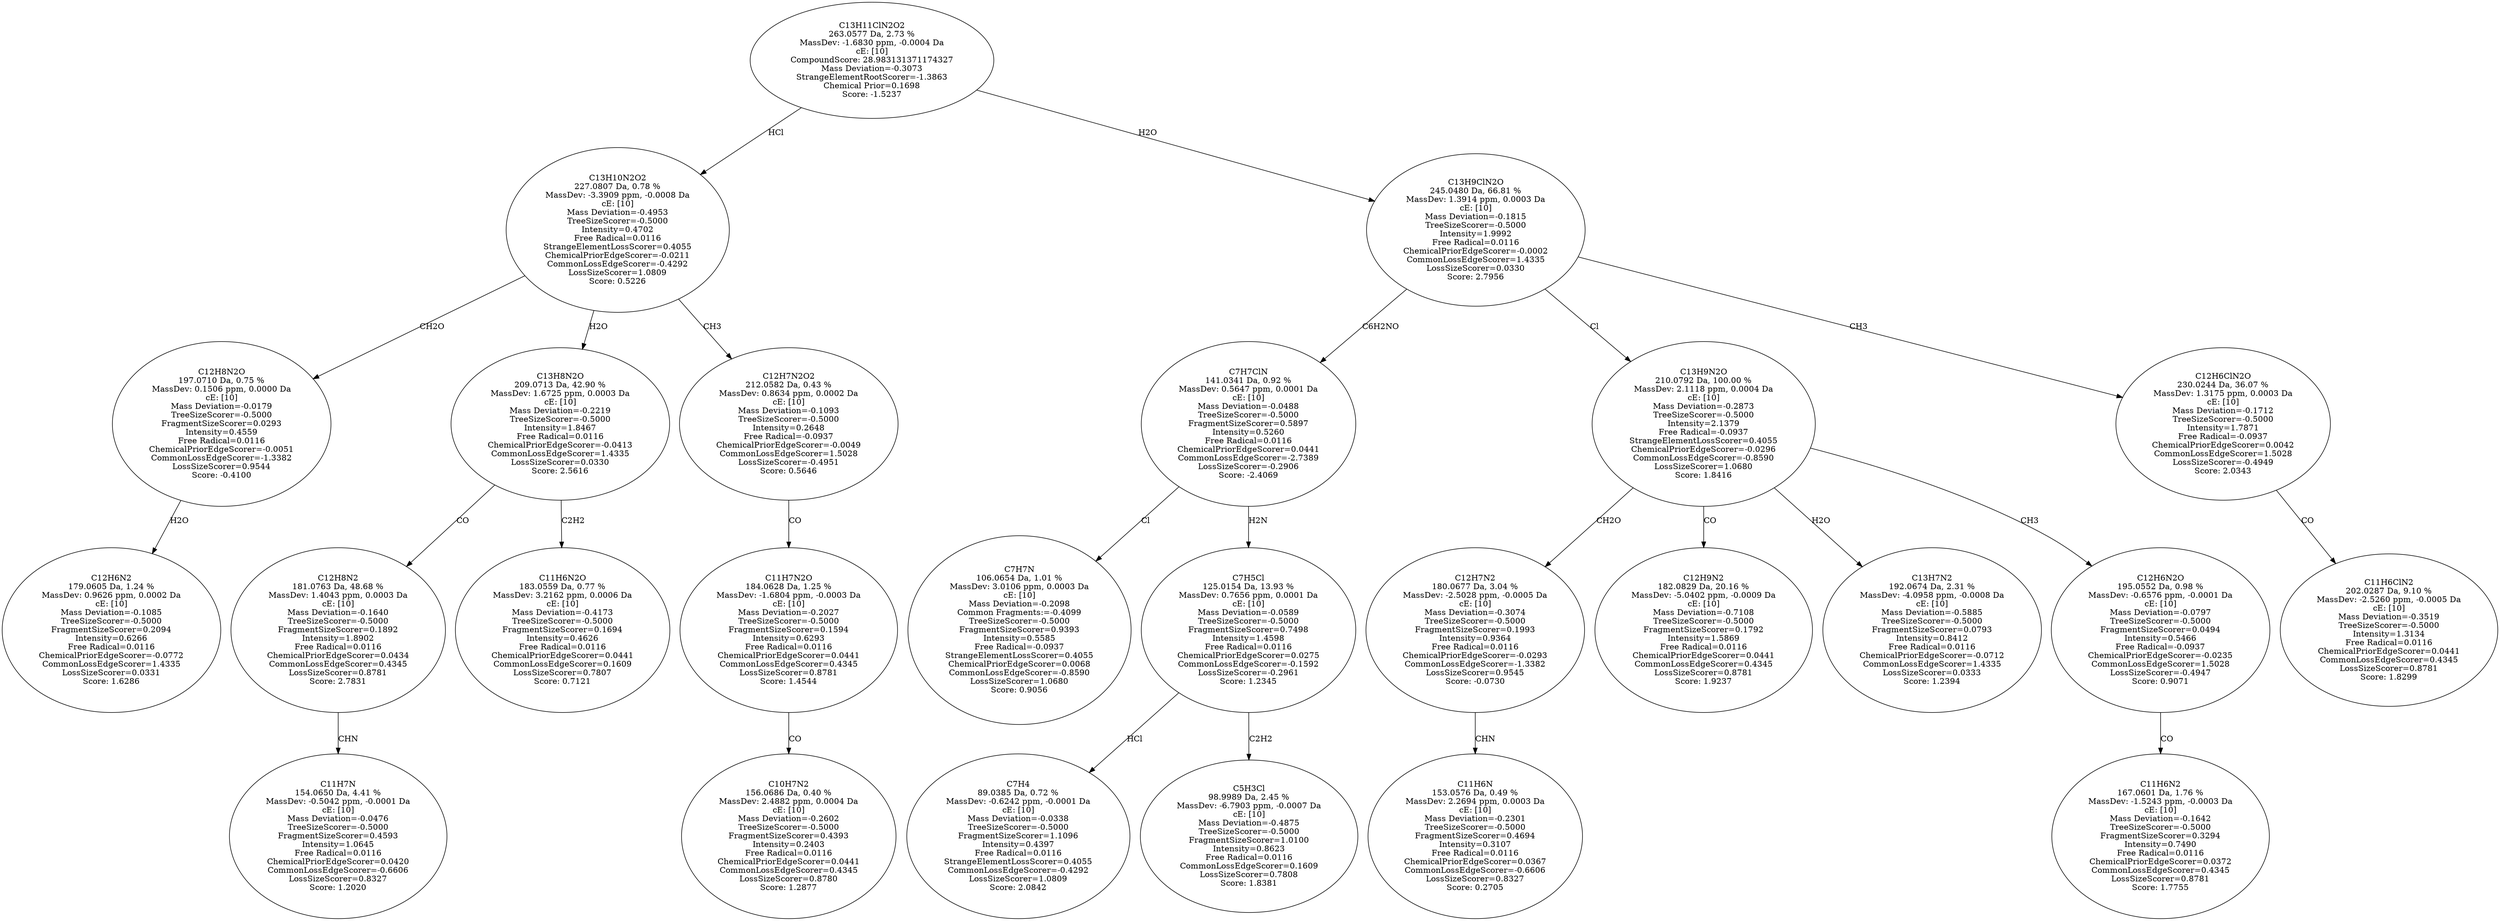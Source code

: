 strict digraph {
v1 [label="C12H6N2\n179.0605 Da, 1.24 %\nMassDev: 0.9626 ppm, 0.0002 Da\ncE: [10]\nMass Deviation=-0.1085\nTreeSizeScorer=-0.5000\nFragmentSizeScorer=0.2094\nIntensity=0.6266\nFree Radical=0.0116\nChemicalPriorEdgeScorer=-0.0772\nCommonLossEdgeScorer=1.4335\nLossSizeScorer=0.0331\nScore: 1.6286"];
v2 [label="C12H8N2O\n197.0710 Da, 0.75 %\nMassDev: 0.1506 ppm, 0.0000 Da\ncE: [10]\nMass Deviation=-0.0179\nTreeSizeScorer=-0.5000\nFragmentSizeScorer=0.0293\nIntensity=0.4559\nFree Radical=0.0116\nChemicalPriorEdgeScorer=-0.0051\nCommonLossEdgeScorer=-1.3382\nLossSizeScorer=0.9544\nScore: -0.4100"];
v3 [label="C11H7N\n154.0650 Da, 4.41 %\nMassDev: -0.5042 ppm, -0.0001 Da\ncE: [10]\nMass Deviation=-0.0476\nTreeSizeScorer=-0.5000\nFragmentSizeScorer=0.4593\nIntensity=1.0645\nFree Radical=0.0116\nChemicalPriorEdgeScorer=0.0420\nCommonLossEdgeScorer=-0.6606\nLossSizeScorer=0.8327\nScore: 1.2020"];
v4 [label="C12H8N2\n181.0763 Da, 48.68 %\nMassDev: 1.4043 ppm, 0.0003 Da\ncE: [10]\nMass Deviation=-0.1640\nTreeSizeScorer=-0.5000\nFragmentSizeScorer=0.1892\nIntensity=1.8902\nFree Radical=0.0116\nChemicalPriorEdgeScorer=0.0434\nCommonLossEdgeScorer=0.4345\nLossSizeScorer=0.8781\nScore: 2.7831"];
v5 [label="C11H6N2O\n183.0559 Da, 0.77 %\nMassDev: 3.2162 ppm, 0.0006 Da\ncE: [10]\nMass Deviation=-0.4173\nTreeSizeScorer=-0.5000\nFragmentSizeScorer=0.1694\nIntensity=0.4626\nFree Radical=0.0116\nChemicalPriorEdgeScorer=0.0441\nCommonLossEdgeScorer=0.1609\nLossSizeScorer=0.7807\nScore: 0.7121"];
v6 [label="C13H8N2O\n209.0713 Da, 42.90 %\nMassDev: 1.6725 ppm, 0.0003 Da\ncE: [10]\nMass Deviation=-0.2219\nTreeSizeScorer=-0.5000\nIntensity=1.8467\nFree Radical=0.0116\nChemicalPriorEdgeScorer=-0.0413\nCommonLossEdgeScorer=1.4335\nLossSizeScorer=0.0330\nScore: 2.5616"];
v7 [label="C10H7N2\n156.0686 Da, 0.40 %\nMassDev: 2.4882 ppm, 0.0004 Da\ncE: [10]\nMass Deviation=-0.2602\nTreeSizeScorer=-0.5000\nFragmentSizeScorer=0.4393\nIntensity=0.2403\nFree Radical=0.0116\nChemicalPriorEdgeScorer=0.0441\nCommonLossEdgeScorer=0.4345\nLossSizeScorer=0.8780\nScore: 1.2877"];
v8 [label="C11H7N2O\n184.0628 Da, 1.25 %\nMassDev: -1.6804 ppm, -0.0003 Da\ncE: [10]\nMass Deviation=-0.2027\nTreeSizeScorer=-0.5000\nFragmentSizeScorer=0.1594\nIntensity=0.6293\nFree Radical=0.0116\nChemicalPriorEdgeScorer=0.0441\nCommonLossEdgeScorer=0.4345\nLossSizeScorer=0.8781\nScore: 1.4544"];
v9 [label="C12H7N2O2\n212.0582 Da, 0.43 %\nMassDev: 0.8634 ppm, 0.0002 Da\ncE: [10]\nMass Deviation=-0.1093\nTreeSizeScorer=-0.5000\nIntensity=0.2648\nFree Radical=-0.0937\nChemicalPriorEdgeScorer=-0.0049\nCommonLossEdgeScorer=1.5028\nLossSizeScorer=-0.4951\nScore: 0.5646"];
v10 [label="C13H10N2O2\n227.0807 Da, 0.78 %\nMassDev: -3.3909 ppm, -0.0008 Da\ncE: [10]\nMass Deviation=-0.4953\nTreeSizeScorer=-0.5000\nIntensity=0.4702\nFree Radical=0.0116\nStrangeElementLossScorer=0.4055\nChemicalPriorEdgeScorer=-0.0211\nCommonLossEdgeScorer=-0.4292\nLossSizeScorer=1.0809\nScore: 0.5226"];
v11 [label="C7H7N\n106.0654 Da, 1.01 %\nMassDev: 3.0106 ppm, 0.0003 Da\ncE: [10]\nMass Deviation=-0.2098\nCommon Fragments:=-0.4099\nTreeSizeScorer=-0.5000\nFragmentSizeScorer=0.9393\nIntensity=0.5585\nFree Radical=-0.0937\nStrangeElementLossScorer=0.4055\nChemicalPriorEdgeScorer=0.0068\nCommonLossEdgeScorer=-0.8590\nLossSizeScorer=1.0680\nScore: 0.9056"];
v12 [label="C7H4\n89.0385 Da, 0.72 %\nMassDev: -0.6242 ppm, -0.0001 Da\ncE: [10]\nMass Deviation=-0.0338\nTreeSizeScorer=-0.5000\nFragmentSizeScorer=1.1096\nIntensity=0.4397\nFree Radical=0.0116\nStrangeElementLossScorer=0.4055\nCommonLossEdgeScorer=-0.4292\nLossSizeScorer=1.0809\nScore: 2.0842"];
v13 [label="C5H3Cl\n98.9989 Da, 2.45 %\nMassDev: -6.7903 ppm, -0.0007 Da\ncE: [10]\nMass Deviation=-0.4875\nTreeSizeScorer=-0.5000\nFragmentSizeScorer=1.0100\nIntensity=0.8623\nFree Radical=0.0116\nCommonLossEdgeScorer=0.1609\nLossSizeScorer=0.7808\nScore: 1.8381"];
v14 [label="C7H5Cl\n125.0154 Da, 13.93 %\nMassDev: 0.7656 ppm, 0.0001 Da\ncE: [10]\nMass Deviation=-0.0589\nTreeSizeScorer=-0.5000\nFragmentSizeScorer=0.7498\nIntensity=1.4598\nFree Radical=0.0116\nChemicalPriorEdgeScorer=0.0275\nCommonLossEdgeScorer=-0.1592\nLossSizeScorer=-0.2961\nScore: 1.2345"];
v15 [label="C7H7ClN\n141.0341 Da, 0.92 %\nMassDev: 0.5647 ppm, 0.0001 Da\ncE: [10]\nMass Deviation=-0.0488\nTreeSizeScorer=-0.5000\nFragmentSizeScorer=0.5897\nIntensity=0.5260\nFree Radical=0.0116\nChemicalPriorEdgeScorer=0.0441\nCommonLossEdgeScorer=-2.7389\nLossSizeScorer=-0.2906\nScore: -2.4069"];
v16 [label="C11H6N\n153.0576 Da, 0.49 %\nMassDev: 2.2694 ppm, 0.0003 Da\ncE: [10]\nMass Deviation=-0.2301\nTreeSizeScorer=-0.5000\nFragmentSizeScorer=0.4694\nIntensity=0.3107\nFree Radical=0.0116\nChemicalPriorEdgeScorer=0.0367\nCommonLossEdgeScorer=-0.6606\nLossSizeScorer=0.8327\nScore: 0.2705"];
v17 [label="C12H7N2\n180.0677 Da, 3.04 %\nMassDev: -2.5028 ppm, -0.0005 Da\ncE: [10]\nMass Deviation=-0.3074\nTreeSizeScorer=-0.5000\nFragmentSizeScorer=0.1993\nIntensity=0.9364\nFree Radical=0.0116\nChemicalPriorEdgeScorer=-0.0293\nCommonLossEdgeScorer=-1.3382\nLossSizeScorer=0.9545\nScore: -0.0730"];
v18 [label="C12H9N2\n182.0829 Da, 20.16 %\nMassDev: -5.0402 ppm, -0.0009 Da\ncE: [10]\nMass Deviation=-0.7108\nTreeSizeScorer=-0.5000\nFragmentSizeScorer=0.1792\nIntensity=1.5869\nFree Radical=0.0116\nChemicalPriorEdgeScorer=0.0441\nCommonLossEdgeScorer=0.4345\nLossSizeScorer=0.8781\nScore: 1.9237"];
v19 [label="C13H7N2\n192.0674 Da, 2.31 %\nMassDev: -4.0958 ppm, -0.0008 Da\ncE: [10]\nMass Deviation=-0.5885\nTreeSizeScorer=-0.5000\nFragmentSizeScorer=0.0793\nIntensity=0.8412\nFree Radical=0.0116\nChemicalPriorEdgeScorer=-0.0712\nCommonLossEdgeScorer=1.4335\nLossSizeScorer=0.0333\nScore: 1.2394"];
v20 [label="C11H6N2\n167.0601 Da, 1.76 %\nMassDev: -1.5243 ppm, -0.0003 Da\ncE: [10]\nMass Deviation=-0.1642\nTreeSizeScorer=-0.5000\nFragmentSizeScorer=0.3294\nIntensity=0.7490\nFree Radical=0.0116\nChemicalPriorEdgeScorer=0.0372\nCommonLossEdgeScorer=0.4345\nLossSizeScorer=0.8781\nScore: 1.7755"];
v21 [label="C12H6N2O\n195.0552 Da, 0.98 %\nMassDev: -0.6576 ppm, -0.0001 Da\ncE: [10]\nMass Deviation=-0.0797\nTreeSizeScorer=-0.5000\nFragmentSizeScorer=0.0494\nIntensity=0.5466\nFree Radical=-0.0937\nChemicalPriorEdgeScorer=-0.0235\nCommonLossEdgeScorer=1.5028\nLossSizeScorer=-0.4947\nScore: 0.9071"];
v22 [label="C13H9N2O\n210.0792 Da, 100.00 %\nMassDev: 2.1118 ppm, 0.0004 Da\ncE: [10]\nMass Deviation=-0.2873\nTreeSizeScorer=-0.5000\nIntensity=2.1379\nFree Radical=-0.0937\nStrangeElementLossScorer=0.4055\nChemicalPriorEdgeScorer=-0.0296\nCommonLossEdgeScorer=-0.8590\nLossSizeScorer=1.0680\nScore: 1.8416"];
v23 [label="C11H6ClN2\n202.0287 Da, 9.10 %\nMassDev: -2.5260 ppm, -0.0005 Da\ncE: [10]\nMass Deviation=-0.3519\nTreeSizeScorer=-0.5000\nIntensity=1.3134\nFree Radical=0.0116\nChemicalPriorEdgeScorer=0.0441\nCommonLossEdgeScorer=0.4345\nLossSizeScorer=0.8781\nScore: 1.8299"];
v24 [label="C12H6ClN2O\n230.0244 Da, 36.07 %\nMassDev: 1.3175 ppm, 0.0003 Da\ncE: [10]\nMass Deviation=-0.1712\nTreeSizeScorer=-0.5000\nIntensity=1.7871\nFree Radical=-0.0937\nChemicalPriorEdgeScorer=0.0042\nCommonLossEdgeScorer=1.5028\nLossSizeScorer=-0.4949\nScore: 2.0343"];
v25 [label="C13H9ClN2O\n245.0480 Da, 66.81 %\nMassDev: 1.3914 ppm, 0.0003 Da\ncE: [10]\nMass Deviation=-0.1815\nTreeSizeScorer=-0.5000\nIntensity=1.9992\nFree Radical=0.0116\nChemicalPriorEdgeScorer=-0.0002\nCommonLossEdgeScorer=1.4335\nLossSizeScorer=0.0330\nScore: 2.7956"];
v26 [label="C13H11ClN2O2\n263.0577 Da, 2.73 %\nMassDev: -1.6830 ppm, -0.0004 Da\ncE: [10]\nCompoundScore: 28.983131371174327\nMass Deviation=-0.3073\nStrangeElementRootScorer=-1.3863\nChemical Prior=0.1698\nScore: -1.5237"];
v2 -> v1 [label="H2O"];
v10 -> v2 [label="CH2O"];
v4 -> v3 [label="CHN"];
v6 -> v4 [label="CO"];
v6 -> v5 [label="C2H2"];
v10 -> v6 [label="H2O"];
v8 -> v7 [label="CO"];
v9 -> v8 [label="CO"];
v10 -> v9 [label="CH3"];
v26 -> v10 [label="HCl"];
v15 -> v11 [label="Cl"];
v14 -> v12 [label="HCl"];
v14 -> v13 [label="C2H2"];
v15 -> v14 [label="H2N"];
v25 -> v15 [label="C6H2NO"];
v17 -> v16 [label="CHN"];
v22 -> v17 [label="CH2O"];
v22 -> v18 [label="CO"];
v22 -> v19 [label="H2O"];
v21 -> v20 [label="CO"];
v22 -> v21 [label="CH3"];
v25 -> v22 [label="Cl"];
v24 -> v23 [label="CO"];
v25 -> v24 [label="CH3"];
v26 -> v25 [label="H2O"];
}